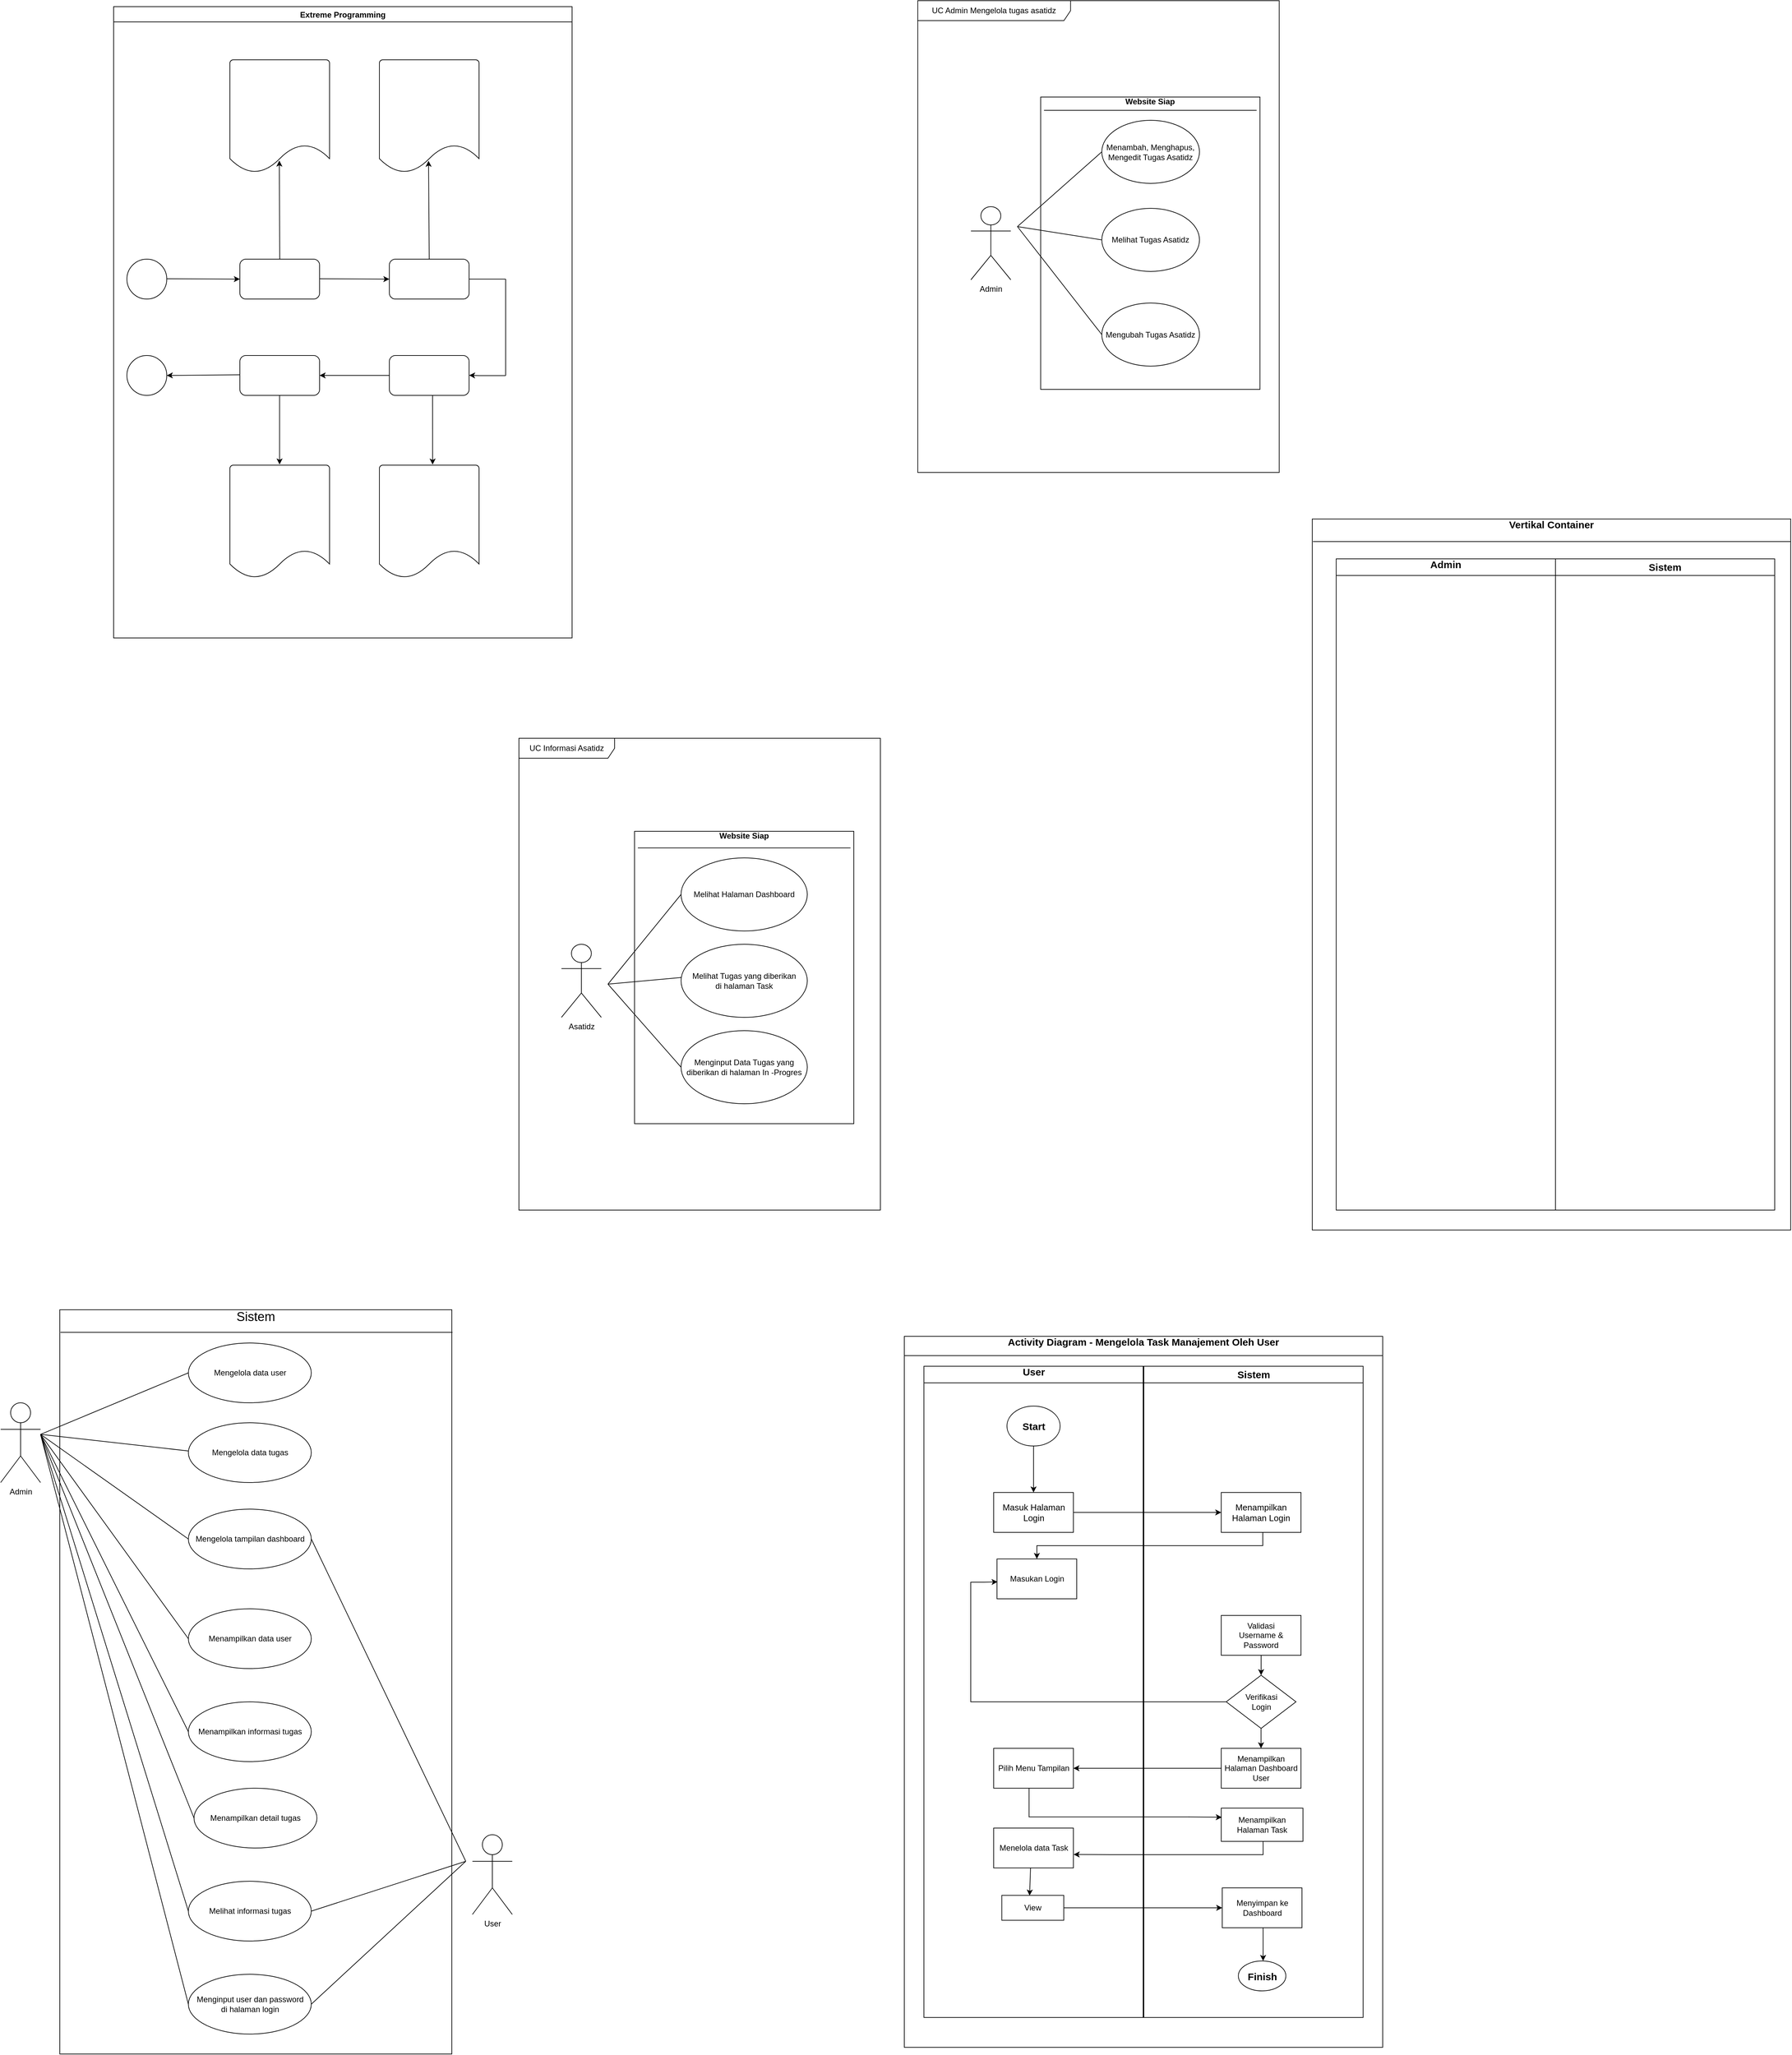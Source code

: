 <mxfile version="24.7.4">
  <diagram name="Halaman-1" id="Dm3Zqgzt0psHoxQfFA3l">
    <mxGraphModel dx="2390" dy="1363" grid="1" gridSize="10" guides="1" tooltips="1" connect="1" arrows="1" fold="1" page="1" pageScale="1" pageWidth="827" pageHeight="1169" math="0" shadow="0">
      <root>
        <mxCell id="0" />
        <mxCell id="1" parent="0" />
        <mxCell id="xzj_mD31JQDkTMwZgoWx-1" value="" style="strokeWidth=1;html=1;shape=mxgraph.flowchart.document2;whiteSpace=wrap;size=0.25;fontStyle=0;" parent="1" vertex="1">
          <mxGeometry x="545" y="299" width="150" height="170" as="geometry" />
        </mxCell>
        <mxCell id="xzj_mD31JQDkTMwZgoWx-2" value="" style="strokeWidth=1;html=1;shape=mxgraph.flowchart.document2;whiteSpace=wrap;size=0.25;" parent="1" vertex="1">
          <mxGeometry x="770" y="299" width="150" height="170" as="geometry" />
        </mxCell>
        <mxCell id="xzj_mD31JQDkTMwZgoWx-4" value="" style="rounded=1;whiteSpace=wrap;html=1;" parent="1" vertex="1">
          <mxGeometry x="560" y="599" width="120" height="60" as="geometry" />
        </mxCell>
        <mxCell id="xzj_mD31JQDkTMwZgoWx-5" value="" style="rounded=1;whiteSpace=wrap;html=1;" parent="1" vertex="1">
          <mxGeometry x="785" y="599" width="120" height="60" as="geometry" />
        </mxCell>
        <mxCell id="xzj_mD31JQDkTMwZgoWx-6" value="" style="ellipse;whiteSpace=wrap;html=1;aspect=fixed;" parent="1" vertex="1">
          <mxGeometry x="390" y="599" width="60" height="60" as="geometry" />
        </mxCell>
        <mxCell id="xzj_mD31JQDkTMwZgoWx-7" value="" style="ellipse;whiteSpace=wrap;html=1;aspect=fixed;" parent="1" vertex="1">
          <mxGeometry x="390" y="744" width="60" height="60" as="geometry" />
        </mxCell>
        <mxCell id="xzj_mD31JQDkTMwZgoWx-8" value="" style="rounded=1;whiteSpace=wrap;html=1;" parent="1" vertex="1">
          <mxGeometry x="560" y="744" width="120" height="60" as="geometry" />
        </mxCell>
        <mxCell id="xzj_mD31JQDkTMwZgoWx-9" value="" style="rounded=1;whiteSpace=wrap;html=1;" parent="1" vertex="1">
          <mxGeometry x="785" y="744" width="120" height="60" as="geometry" />
        </mxCell>
        <mxCell id="xzj_mD31JQDkTMwZgoWx-10" value="" style="strokeWidth=1;html=1;shape=mxgraph.flowchart.document2;whiteSpace=wrap;size=0.25;" parent="1" vertex="1">
          <mxGeometry x="545" y="909" width="150" height="170" as="geometry" />
        </mxCell>
        <mxCell id="xzj_mD31JQDkTMwZgoWx-11" value="" style="strokeWidth=1;html=1;shape=mxgraph.flowchart.document2;whiteSpace=wrap;size=0.25;" parent="1" vertex="1">
          <mxGeometry x="770" y="909" width="150" height="170" as="geometry" />
        </mxCell>
        <mxCell id="xzj_mD31JQDkTMwZgoWx-12" value="" style="endArrow=classic;html=1;rounded=0;exitX=0.5;exitY=0;exitDx=0;exitDy=0;entryX=0.496;entryY=0.892;entryDx=0;entryDy=0;entryPerimeter=0;" parent="1" source="xzj_mD31JQDkTMwZgoWx-4" target="xzj_mD31JQDkTMwZgoWx-1" edge="1">
          <mxGeometry width="50" height="50" relative="1" as="geometry">
            <mxPoint x="619.5" y="589" as="sourcePoint" />
            <mxPoint x="619.5" y="479" as="targetPoint" />
          </mxGeometry>
        </mxCell>
        <mxCell id="xzj_mD31JQDkTMwZgoWx-13" value="" style="endArrow=classic;html=1;rounded=0;exitX=0.5;exitY=0;exitDx=0;exitDy=0;entryX=0.493;entryY=0.894;entryDx=0;entryDy=0;entryPerimeter=0;" parent="1" target="xzj_mD31JQDkTMwZgoWx-2" edge="1">
          <mxGeometry width="50" height="50" relative="1" as="geometry">
            <mxPoint x="845" y="599" as="sourcePoint" />
            <mxPoint x="844.5" y="479" as="targetPoint" />
          </mxGeometry>
        </mxCell>
        <mxCell id="xzj_mD31JQDkTMwZgoWx-15" value="" style="endArrow=classic;html=1;rounded=0;entryX=0;entryY=0.5;entryDx=0;entryDy=0;" parent="1" target="xzj_mD31JQDkTMwZgoWx-4" edge="1">
          <mxGeometry width="50" height="50" relative="1" as="geometry">
            <mxPoint x="450" y="628.5" as="sourcePoint" />
            <mxPoint x="540" y="629" as="targetPoint" />
            <Array as="points" />
          </mxGeometry>
        </mxCell>
        <mxCell id="xzj_mD31JQDkTMwZgoWx-16" value="" style="endArrow=classic;html=1;rounded=0;entryX=0;entryY=0.5;entryDx=0;entryDy=0;" parent="1" target="xzj_mD31JQDkTMwZgoWx-5" edge="1">
          <mxGeometry width="50" height="50" relative="1" as="geometry">
            <mxPoint x="680" y="628.5" as="sourcePoint" />
            <mxPoint x="770" y="629" as="targetPoint" />
            <Array as="points" />
          </mxGeometry>
        </mxCell>
        <mxCell id="xzj_mD31JQDkTMwZgoWx-18" value="" style="endArrow=none;html=1;rounded=0;" parent="1" edge="1">
          <mxGeometry width="50" height="50" relative="1" as="geometry">
            <mxPoint x="905" y="629" as="sourcePoint" />
            <mxPoint x="960" y="629" as="targetPoint" />
          </mxGeometry>
        </mxCell>
        <mxCell id="xzj_mD31JQDkTMwZgoWx-19" value="" style="endArrow=none;html=1;rounded=0;" parent="1" edge="1">
          <mxGeometry width="50" height="50" relative="1" as="geometry">
            <mxPoint x="960" y="629" as="sourcePoint" />
            <mxPoint x="960" y="774" as="targetPoint" />
            <Array as="points">
              <mxPoint x="960" y="718.5" />
              <mxPoint x="960" y="758.5" />
            </Array>
          </mxGeometry>
        </mxCell>
        <mxCell id="xzj_mD31JQDkTMwZgoWx-20" value="" style="endArrow=classic;html=1;rounded=0;entryX=0.999;entryY=0.409;entryDx=0;entryDy=0;entryPerimeter=0;" parent="1" edge="1">
          <mxGeometry width="50" height="50" relative="1" as="geometry">
            <mxPoint x="960.12" y="774.23" as="sourcePoint" />
            <mxPoint x="905.0" y="773.77" as="targetPoint" />
            <Array as="points">
              <mxPoint x="930.12" y="774.23" />
              <mxPoint x="920.12" y="774.23" />
            </Array>
          </mxGeometry>
        </mxCell>
        <mxCell id="xzj_mD31JQDkTMwZgoWx-21" value="" style="endArrow=classic;html=1;rounded=0;exitX=0;exitY=0.5;exitDx=0;exitDy=0;entryX=1;entryY=0.5;entryDx=0;entryDy=0;" parent="1" source="xzj_mD31JQDkTMwZgoWx-9" target="xzj_mD31JQDkTMwZgoWx-8" edge="1">
          <mxGeometry width="50" height="50" relative="1" as="geometry">
            <mxPoint x="740" y="769" as="sourcePoint" />
            <mxPoint x="790" y="719" as="targetPoint" />
          </mxGeometry>
        </mxCell>
        <mxCell id="xzj_mD31JQDkTMwZgoWx-22" value="" style="endArrow=classic;html=1;rounded=0;exitX=0;exitY=0.5;exitDx=0;exitDy=0;entryX=1;entryY=0.5;entryDx=0;entryDy=0;" parent="1" target="xzj_mD31JQDkTMwZgoWx-7" edge="1">
          <mxGeometry width="50" height="50" relative="1" as="geometry">
            <mxPoint x="560" y="773" as="sourcePoint" />
            <mxPoint x="455" y="773" as="targetPoint" />
          </mxGeometry>
        </mxCell>
        <mxCell id="xzj_mD31JQDkTMwZgoWx-23" value="" style="endArrow=classic;html=1;rounded=0;entryX=0.534;entryY=-0.005;entryDx=0;entryDy=0;entryPerimeter=0;" parent="1" target="xzj_mD31JQDkTMwZgoWx-11" edge="1">
          <mxGeometry width="50" height="50" relative="1" as="geometry">
            <mxPoint x="850" y="804" as="sourcePoint" />
            <mxPoint x="850" y="899" as="targetPoint" />
          </mxGeometry>
        </mxCell>
        <mxCell id="xzj_mD31JQDkTMwZgoWx-24" value="" style="endArrow=classic;html=1;rounded=0;entryX=0.534;entryY=-0.005;entryDx=0;entryDy=0;entryPerimeter=0;" parent="1" edge="1">
          <mxGeometry width="50" height="50" relative="1" as="geometry">
            <mxPoint x="619.77" y="804" as="sourcePoint" />
            <mxPoint x="619.77" y="908" as="targetPoint" />
          </mxGeometry>
        </mxCell>
        <mxCell id="xzj_mD31JQDkTMwZgoWx-26" value="Extreme Programming" style="swimlane;" parent="1" vertex="1">
          <mxGeometry x="370" y="219" width="690" height="950" as="geometry" />
        </mxCell>
        <mxCell id="xzj_mD31JQDkTMwZgoWx-40" value="UC Informasi Asatidz" style="shape=umlFrame;whiteSpace=wrap;html=1;pointerEvents=0;width=144;height=30;" parent="1" vertex="1">
          <mxGeometry x="980" y="1320" width="544" height="710" as="geometry" />
        </mxCell>
        <mxCell id="xzj_mD31JQDkTMwZgoWx-41" value="Website Siap" style="verticalAlign=middle;align=center;overflow=fill;html=1;whiteSpace=wrap;fontStyle=1" parent="1" vertex="1">
          <mxGeometry x="1154" y="1460" width="330" height="440" as="geometry" />
        </mxCell>
        <mxCell id="xzj_mD31JQDkTMwZgoWx-42" value="Asatidz" style="shape=umlActor;verticalLabelPosition=bottom;verticalAlign=top;html=1;outlineConnect=0;" parent="1" vertex="1">
          <mxGeometry x="1044" y="1630" width="60" height="110" as="geometry" />
        </mxCell>
        <mxCell id="xzj_mD31JQDkTMwZgoWx-43" value="Melihat Halaman Dashboard" style="ellipse;whiteSpace=wrap;html=1;" parent="1" vertex="1">
          <mxGeometry x="1224" y="1500" width="190" height="110" as="geometry" />
        </mxCell>
        <mxCell id="xzj_mD31JQDkTMwZgoWx-44" value="Melihat Tugas yang diberikan&lt;div&gt;di halaman Task&lt;/div&gt;" style="ellipse;whiteSpace=wrap;html=1;" parent="1" vertex="1">
          <mxGeometry x="1224" y="1630" width="190" height="110" as="geometry" />
        </mxCell>
        <mxCell id="xzj_mD31JQDkTMwZgoWx-45" value="Menginput Data Tugas yang diberikan di halaman In -Progres" style="ellipse;whiteSpace=wrap;html=1;" parent="1" vertex="1">
          <mxGeometry x="1224" y="1760" width="190" height="110" as="geometry" />
        </mxCell>
        <mxCell id="xzj_mD31JQDkTMwZgoWx-46" value="" style="endArrow=none;html=1;rounded=0;entryX=0;entryY=0.5;entryDx=0;entryDy=0;" parent="1" target="xzj_mD31JQDkTMwZgoWx-43" edge="1">
          <mxGeometry width="50" height="50" relative="1" as="geometry">
            <mxPoint x="1114" y="1690" as="sourcePoint" />
            <mxPoint x="1164" y="1640" as="targetPoint" />
          </mxGeometry>
        </mxCell>
        <mxCell id="xzj_mD31JQDkTMwZgoWx-47" value="" style="endArrow=none;html=1;rounded=0;entryX=0;entryY=0.5;entryDx=0;entryDy=0;" parent="1" edge="1">
          <mxGeometry width="50" height="50" relative="1" as="geometry">
            <mxPoint x="1114" y="1690" as="sourcePoint" />
            <mxPoint x="1224" y="1680" as="targetPoint" />
          </mxGeometry>
        </mxCell>
        <mxCell id="xzj_mD31JQDkTMwZgoWx-49" value="" style="endArrow=none;html=1;rounded=0;entryX=0;entryY=0.5;entryDx=0;entryDy=0;" parent="1" target="xzj_mD31JQDkTMwZgoWx-45" edge="1">
          <mxGeometry width="50" height="50" relative="1" as="geometry">
            <mxPoint x="1114" y="1690" as="sourcePoint" />
            <mxPoint x="1224" y="1680" as="targetPoint" />
          </mxGeometry>
        </mxCell>
        <mxCell id="xzj_mD31JQDkTMwZgoWx-50" value="Sistem" style="verticalAlign=middle;align=center;overflow=fill;html=1;whiteSpace=wrap;fontSize=19;horizontal=1;" parent="1" vertex="1">
          <mxGeometry x="289" y="2180" width="590" height="1120" as="geometry" />
        </mxCell>
        <mxCell id="xzj_mD31JQDkTMwZgoWx-54" value="Admin" style="shape=umlActor;verticalLabelPosition=bottom;verticalAlign=top;html=1;outlineConnect=0;" parent="1" vertex="1">
          <mxGeometry x="200" y="2320" width="60" height="120" as="geometry" />
        </mxCell>
        <mxCell id="xzj_mD31JQDkTMwZgoWx-55" value="User" style="shape=umlActor;verticalLabelPosition=bottom;verticalAlign=top;html=1;outlineConnect=0;" parent="1" vertex="1">
          <mxGeometry x="910" y="2970" width="60" height="120" as="geometry" />
        </mxCell>
        <mxCell id="xzj_mD31JQDkTMwZgoWx-57" value="" style="line;strokeWidth=1;fillColor=none;align=left;verticalAlign=middle;spacingTop=-1;spacingLeft=3;spacingRight=3;rotatable=0;labelPosition=right;points=[];portConstraint=eastwest;strokeColor=inherit;" parent="1" vertex="1">
          <mxGeometry x="290" y="2210" width="590" height="8" as="geometry" />
        </mxCell>
        <mxCell id="xzj_mD31JQDkTMwZgoWx-58" value="Mengelola data user" style="ellipse;whiteSpace=wrap;html=1;" parent="1" vertex="1">
          <mxGeometry x="482.5" y="2230" width="185" height="90" as="geometry" />
        </mxCell>
        <mxCell id="xzj_mD31JQDkTMwZgoWx-66" value="Menampilkan data user" style="ellipse;whiteSpace=wrap;html=1;" parent="1" vertex="1">
          <mxGeometry x="482.5" y="2630" width="185" height="90" as="geometry" />
        </mxCell>
        <mxCell id="xzj_mD31JQDkTMwZgoWx-67" value="Mengelola tampilan dashboard" style="ellipse;whiteSpace=wrap;html=1;" parent="1" vertex="1">
          <mxGeometry x="482.5" y="2480" width="185" height="90" as="geometry" />
        </mxCell>
        <mxCell id="xzj_mD31JQDkTMwZgoWx-68" value="Mengelola data tugas" style="ellipse;whiteSpace=wrap;html=1;" parent="1" vertex="1">
          <mxGeometry x="482.5" y="2350" width="185" height="90" as="geometry" />
        </mxCell>
        <mxCell id="xzj_mD31JQDkTMwZgoWx-69" value="Menampilkan informasi tugas" style="ellipse;whiteSpace=wrap;html=1;" parent="1" vertex="1">
          <mxGeometry x="482.5" y="2770" width="185" height="90" as="geometry" />
        </mxCell>
        <mxCell id="xzj_mD31JQDkTMwZgoWx-70" value="Menampilkan detail tugas" style="ellipse;whiteSpace=wrap;html=1;" parent="1" vertex="1">
          <mxGeometry x="491" y="2900" width="185" height="90" as="geometry" />
        </mxCell>
        <mxCell id="xzj_mD31JQDkTMwZgoWx-71" value="Melihat informasi tugas" style="ellipse;whiteSpace=wrap;html=1;" parent="1" vertex="1">
          <mxGeometry x="482.5" y="3040" width="185" height="90" as="geometry" />
        </mxCell>
        <mxCell id="xzj_mD31JQDkTMwZgoWx-72" value="Menginput user dan password&lt;div&gt;di halaman login&lt;/div&gt;" style="ellipse;whiteSpace=wrap;html=1;" parent="1" vertex="1">
          <mxGeometry x="482.5" y="3180" width="185" height="90" as="geometry" />
        </mxCell>
        <mxCell id="xzj_mD31JQDkTMwZgoWx-78" value="" style="endArrow=none;html=1;rounded=0;entryX=0;entryY=0.5;entryDx=0;entryDy=0;" parent="1" source="xzj_mD31JQDkTMwZgoWx-54" target="xzj_mD31JQDkTMwZgoWx-58" edge="1">
          <mxGeometry width="50" height="50" relative="1" as="geometry">
            <mxPoint x="270" y="2390" as="sourcePoint" />
            <mxPoint x="320" y="2340" as="targetPoint" />
          </mxGeometry>
        </mxCell>
        <mxCell id="xzj_mD31JQDkTMwZgoWx-79" value="" style="endArrow=none;html=1;rounded=0;entryX=0;entryY=0.5;entryDx=0;entryDy=0;" parent="1" edge="1">
          <mxGeometry width="50" height="50" relative="1" as="geometry">
            <mxPoint x="260" y="2367.5" as="sourcePoint" />
            <mxPoint x="482.5" y="2392.5" as="targetPoint" />
            <Array as="points" />
          </mxGeometry>
        </mxCell>
        <mxCell id="xzj_mD31JQDkTMwZgoWx-80" value="" style="endArrow=none;html=1;rounded=0;entryX=0;entryY=0.5;entryDx=0;entryDy=0;" parent="1" target="xzj_mD31JQDkTMwZgoWx-67" edge="1">
          <mxGeometry width="50" height="50" relative="1" as="geometry">
            <mxPoint x="260" y="2367.5" as="sourcePoint" />
            <mxPoint x="482.5" y="2392.5" as="targetPoint" />
            <Array as="points" />
          </mxGeometry>
        </mxCell>
        <mxCell id="xzj_mD31JQDkTMwZgoWx-81" value="" style="endArrow=none;html=1;rounded=0;entryX=0;entryY=0.5;entryDx=0;entryDy=0;" parent="1" target="xzj_mD31JQDkTMwZgoWx-66" edge="1">
          <mxGeometry width="50" height="50" relative="1" as="geometry">
            <mxPoint x="260" y="2367.5" as="sourcePoint" />
            <mxPoint x="482.5" y="2392.5" as="targetPoint" />
            <Array as="points" />
          </mxGeometry>
        </mxCell>
        <mxCell id="xzj_mD31JQDkTMwZgoWx-83" value="" style="endArrow=none;html=1;rounded=0;entryX=0;entryY=0.5;entryDx=0;entryDy=0;" parent="1" target="xzj_mD31JQDkTMwZgoWx-69" edge="1">
          <mxGeometry width="50" height="50" relative="1" as="geometry">
            <mxPoint x="260" y="2367.5" as="sourcePoint" />
            <mxPoint x="482.5" y="2392.5" as="targetPoint" />
            <Array as="points" />
          </mxGeometry>
        </mxCell>
        <mxCell id="xzj_mD31JQDkTMwZgoWx-84" value="" style="endArrow=none;html=1;rounded=0;entryX=0;entryY=0.5;entryDx=0;entryDy=0;" parent="1" target="xzj_mD31JQDkTMwZgoWx-70" edge="1">
          <mxGeometry width="50" height="50" relative="1" as="geometry">
            <mxPoint x="260" y="2367.5" as="sourcePoint" />
            <mxPoint x="482.5" y="2392.5" as="targetPoint" />
            <Array as="points" />
          </mxGeometry>
        </mxCell>
        <mxCell id="xzj_mD31JQDkTMwZgoWx-85" value="" style="endArrow=none;html=1;rounded=0;entryX=0;entryY=0.5;entryDx=0;entryDy=0;" parent="1" target="xzj_mD31JQDkTMwZgoWx-71" edge="1">
          <mxGeometry width="50" height="50" relative="1" as="geometry">
            <mxPoint x="260" y="2367.5" as="sourcePoint" />
            <mxPoint x="482.5" y="2392.5" as="targetPoint" />
            <Array as="points" />
          </mxGeometry>
        </mxCell>
        <mxCell id="xzj_mD31JQDkTMwZgoWx-86" value="" style="endArrow=none;html=1;rounded=0;entryX=0;entryY=0.5;entryDx=0;entryDy=0;" parent="1" target="xzj_mD31JQDkTMwZgoWx-72" edge="1">
          <mxGeometry width="50" height="50" relative="1" as="geometry">
            <mxPoint x="260" y="2367.5" as="sourcePoint" />
            <mxPoint x="482.5" y="2392.5" as="targetPoint" />
            <Array as="points" />
          </mxGeometry>
        </mxCell>
        <mxCell id="xzj_mD31JQDkTMwZgoWx-87" value="" style="endArrow=none;html=1;rounded=0;entryX=1;entryY=0.5;entryDx=0;entryDy=0;" parent="1" target="xzj_mD31JQDkTMwZgoWx-67" edge="1">
          <mxGeometry width="50" height="50" relative="1" as="geometry">
            <mxPoint x="900" y="3010" as="sourcePoint" />
            <mxPoint x="950" y="2960" as="targetPoint" />
          </mxGeometry>
        </mxCell>
        <mxCell id="xzj_mD31JQDkTMwZgoWx-88" value="" style="endArrow=none;html=1;rounded=0;entryX=1;entryY=0.5;entryDx=0;entryDy=0;" parent="1" target="xzj_mD31JQDkTMwZgoWx-71" edge="1">
          <mxGeometry width="50" height="50" relative="1" as="geometry">
            <mxPoint x="900" y="3010" as="sourcePoint" />
            <mxPoint x="668" y="2528" as="targetPoint" />
          </mxGeometry>
        </mxCell>
        <mxCell id="xzj_mD31JQDkTMwZgoWx-90" value="" style="endArrow=none;html=1;rounded=0;entryX=1;entryY=0.5;entryDx=0;entryDy=0;" parent="1" target="xzj_mD31JQDkTMwZgoWx-72" edge="1">
          <mxGeometry width="50" height="50" relative="1" as="geometry">
            <mxPoint x="900" y="3010" as="sourcePoint" />
            <mxPoint x="668" y="3085" as="targetPoint" />
          </mxGeometry>
        </mxCell>
        <mxCell id="xzj_mD31JQDkTMwZgoWx-91" value="UC Admin Mengelola tugas asatidz" style="shape=umlFrame;whiteSpace=wrap;html=1;pointerEvents=0;width=230;height=30;" parent="1" vertex="1">
          <mxGeometry x="1580.25" y="210" width="544" height="710" as="geometry" />
        </mxCell>
        <mxCell id="xzj_mD31JQDkTMwZgoWx-92" value="Website Siap" style="verticalAlign=middle;align=center;overflow=fill;html=1;whiteSpace=wrap;fontSize=12;fontStyle=1" parent="1" vertex="1">
          <mxGeometry x="1765.25" y="355" width="330" height="440" as="geometry" />
        </mxCell>
        <mxCell id="xzj_mD31JQDkTMwZgoWx-93" value="Admin" style="shape=umlActor;verticalLabelPosition=bottom;verticalAlign=top;html=1;outlineConnect=0;" parent="1" vertex="1">
          <mxGeometry x="1660.25" y="520" width="60" height="110" as="geometry" />
        </mxCell>
        <mxCell id="xzj_mD31JQDkTMwZgoWx-94" value="Menambah, Menghapus,&lt;div&gt;Mengedit Tugas Asatidz&lt;/div&gt;" style="ellipse;whiteSpace=wrap;html=1;" parent="1" vertex="1">
          <mxGeometry x="1857.25" y="390" width="147" height="95" as="geometry" />
        </mxCell>
        <mxCell id="xzj_mD31JQDkTMwZgoWx-97" value="Melihat Tugas Asatidz" style="ellipse;whiteSpace=wrap;html=1;" parent="1" vertex="1">
          <mxGeometry x="1857.25" y="522.5" width="147" height="95" as="geometry" />
        </mxCell>
        <mxCell id="xzj_mD31JQDkTMwZgoWx-98" value="Mengubah Tugas Asatidz" style="ellipse;whiteSpace=wrap;html=1;" parent="1" vertex="1">
          <mxGeometry x="1857.25" y="665" width="147" height="95" as="geometry" />
        </mxCell>
        <mxCell id="xzj_mD31JQDkTMwZgoWx-100" value="" style="line;strokeWidth=1;fillColor=none;align=left;verticalAlign=middle;spacingTop=-1;spacingLeft=3;spacingRight=3;rotatable=0;labelPosition=right;points=[];portConstraint=eastwest;strokeColor=inherit;" parent="1" vertex="1">
          <mxGeometry x="1770.25" y="370" width="320" height="10" as="geometry" />
        </mxCell>
        <mxCell id="xzj_mD31JQDkTMwZgoWx-103" value="" style="line;strokeWidth=1;fillColor=none;align=left;verticalAlign=middle;spacingTop=-1;spacingLeft=3;spacingRight=3;rotatable=0;labelPosition=right;points=[];portConstraint=eastwest;strokeColor=inherit;" parent="1" vertex="1">
          <mxGeometry x="1159" y="1480" width="320" height="10" as="geometry" />
        </mxCell>
        <mxCell id="xzj_mD31JQDkTMwZgoWx-104" value="" style="endArrow=none;html=1;rounded=0;entryX=0;entryY=0.5;entryDx=0;entryDy=0;" parent="1" target="xzj_mD31JQDkTMwZgoWx-94" edge="1">
          <mxGeometry width="50" height="50" relative="1" as="geometry">
            <mxPoint x="1730.25" y="550" as="sourcePoint" />
            <mxPoint x="1780.25" y="500" as="targetPoint" />
          </mxGeometry>
        </mxCell>
        <mxCell id="xzj_mD31JQDkTMwZgoWx-105" value="" style="endArrow=none;html=1;rounded=0;entryX=0;entryY=0.5;entryDx=0;entryDy=0;" parent="1" target="xzj_mD31JQDkTMwZgoWx-97" edge="1">
          <mxGeometry width="50" height="50" relative="1" as="geometry">
            <mxPoint x="1730.25" y="550" as="sourcePoint" />
            <mxPoint x="1857.25" y="440" as="targetPoint" />
          </mxGeometry>
        </mxCell>
        <mxCell id="xzj_mD31JQDkTMwZgoWx-106" value="" style="endArrow=none;html=1;rounded=0;entryX=0;entryY=0.5;entryDx=0;entryDy=0;" parent="1" target="xzj_mD31JQDkTMwZgoWx-98" edge="1">
          <mxGeometry width="50" height="50" relative="1" as="geometry">
            <mxPoint x="1730.25" y="550" as="sourcePoint" />
            <mxPoint x="1857.25" y="570" as="targetPoint" />
          </mxGeometry>
        </mxCell>
        <mxCell id="xzj_mD31JQDkTMwZgoWx-107" value="Activity Diagram - Mengelola Task Manajement Oleh User" style="verticalAlign=middle;align=center;overflow=fill;html=1;whiteSpace=wrap;fontStyle=1;fontSize=15;" parent="1" vertex="1">
          <mxGeometry x="1560" y="2220" width="720" height="1070" as="geometry" />
        </mxCell>
        <mxCell id="xzj_mD31JQDkTMwZgoWx-108" value="" style="line;strokeWidth=1;fillColor=none;align=left;verticalAlign=middle;spacingTop=-1;spacingLeft=3;spacingRight=3;rotatable=0;labelPosition=right;points=[];portConstraint=eastwest;strokeColor=inherit;" parent="1" vertex="1">
          <mxGeometry x="1560" y="2245" width="719.5" height="8" as="geometry" />
        </mxCell>
        <mxCell id="xzj_mD31JQDkTMwZgoWx-109" value="User" style="verticalAlign=top;align=center;overflow=fill;html=1;whiteSpace=wrap;fontStyle=1;fontSize=15;" parent="1" vertex="1">
          <mxGeometry x="1589.5" y="2265" width="330" height="980" as="geometry" />
        </mxCell>
        <mxCell id="xzj_mD31JQDkTMwZgoWx-110" value="&lt;p style=&quot;margin: 4px 0px 0px; font-size: 15px;&quot;&gt;&lt;span style=&quot;font-size: 15px;&quot;&gt;Sistem&lt;/span&gt;&lt;/p&gt;" style="verticalAlign=top;align=center;overflow=fill;html=1;whiteSpace=wrap;fontStyle=1;fontSize=15;" parent="1" vertex="1">
          <mxGeometry x="1920.5" y="2265" width="330" height="980" as="geometry" />
        </mxCell>
        <mxCell id="xzj_mD31JQDkTMwZgoWx-111" value="" style="line;strokeWidth=1;fillColor=none;align=center;verticalAlign=middle;spacingTop=-1;spacingLeft=3;spacingRight=3;rotatable=0;labelPosition=right;points=[];portConstraint=eastwest;strokeColor=inherit;" parent="1" vertex="1">
          <mxGeometry x="1589.5" y="2286" width="330" height="8" as="geometry" />
        </mxCell>
        <mxCell id="xzj_mD31JQDkTMwZgoWx-112" value="" style="line;strokeWidth=1;fillColor=none;align=center;verticalAlign=middle;spacingTop=-1;spacingLeft=3;spacingRight=3;rotatable=0;labelPosition=right;points=[];portConstraint=eastwest;strokeColor=inherit;" parent="1" vertex="1">
          <mxGeometry x="1920.5" y="2286" width="330" height="8" as="geometry" />
        </mxCell>
        <mxCell id="xzj_mD31JQDkTMwZgoWx-114" value="Start" style="ellipse;whiteSpace=wrap;html=1;fontSize=15;fontStyle=1" parent="1" vertex="1">
          <mxGeometry x="1714.5" y="2325" width="80" height="60" as="geometry" />
        </mxCell>
        <mxCell id="xzj_mD31JQDkTMwZgoWx-115" value="Masuk Halaman Login" style="rounded=0;whiteSpace=wrap;html=1;fontSize=13;" parent="1" vertex="1">
          <mxGeometry x="1694.5" y="2455" width="120" height="60" as="geometry" />
        </mxCell>
        <mxCell id="xzj_mD31JQDkTMwZgoWx-116" value="" style="endArrow=classic;html=1;rounded=0;entryX=0.5;entryY=0;entryDx=0;entryDy=0;exitX=0.5;exitY=1;exitDx=0;exitDy=0;" parent="1" source="xzj_mD31JQDkTMwZgoWx-114" target="xzj_mD31JQDkTMwZgoWx-115" edge="1">
          <mxGeometry width="50" height="50" relative="1" as="geometry">
            <mxPoint x="1749.5" y="2405" as="sourcePoint" />
            <mxPoint x="1799.5" y="2355" as="targetPoint" />
          </mxGeometry>
        </mxCell>
        <mxCell id="xzj_mD31JQDkTMwZgoWx-117" value="Menampilkan Halaman Login" style="rounded=0;whiteSpace=wrap;html=1;fontSize=13;" parent="1" vertex="1">
          <mxGeometry x="2037" y="2455" width="120" height="60" as="geometry" />
        </mxCell>
        <mxCell id="xzj_mD31JQDkTMwZgoWx-118" value="" style="endArrow=classic;html=1;rounded=0;exitX=1;exitY=0.5;exitDx=0;exitDy=0;entryX=0;entryY=0.5;entryDx=0;entryDy=0;" parent="1" source="xzj_mD31JQDkTMwZgoWx-115" target="xzj_mD31JQDkTMwZgoWx-117" edge="1">
          <mxGeometry width="50" height="50" relative="1" as="geometry">
            <mxPoint x="1819.5" y="2505" as="sourcePoint" />
            <mxPoint x="1869.5" y="2455" as="targetPoint" />
          </mxGeometry>
        </mxCell>
        <mxCell id="xzj_mD31JQDkTMwZgoWx-119" value="Masukan Login" style="rounded=0;whiteSpace=wrap;html=1;" parent="1" vertex="1">
          <mxGeometry x="1699.5" y="2555" width="120" height="60" as="geometry" />
        </mxCell>
        <mxCell id="xzj_mD31JQDkTMwZgoWx-120" value="Validasi&lt;div&gt;Username &amp;amp;&lt;/div&gt;&lt;div&gt;Password&lt;/div&gt;" style="rounded=0;whiteSpace=wrap;html=1;" parent="1" vertex="1">
          <mxGeometry x="2037" y="2640" width="120" height="60" as="geometry" />
        </mxCell>
        <mxCell id="xzj_mD31JQDkTMwZgoWx-121" value="Verifikasi&lt;div&gt;Login&lt;/div&gt;" style="rhombus;whiteSpace=wrap;html=1;" parent="1" vertex="1">
          <mxGeometry x="2044.5" y="2730" width="105" height="80" as="geometry" />
        </mxCell>
        <mxCell id="xzj_mD31JQDkTMwZgoWx-122" value="Menampilkan Halaman Dashboard&lt;div&gt;User&lt;/div&gt;" style="rounded=0;whiteSpace=wrap;html=1;" parent="1" vertex="1">
          <mxGeometry x="2037" y="2840" width="120" height="60" as="geometry" />
        </mxCell>
        <mxCell id="xzj_mD31JQDkTMwZgoWx-123" value="Pilih Menu Tampilan" style="rounded=0;whiteSpace=wrap;html=1;" parent="1" vertex="1">
          <mxGeometry x="1694.5" y="2840" width="120" height="60" as="geometry" />
        </mxCell>
        <mxCell id="xzj_mD31JQDkTMwZgoWx-140" value="Menampilkan Halaman Task" style="rounded=0;whiteSpace=wrap;html=1;" parent="1" vertex="1">
          <mxGeometry x="2037" y="2930" width="123" height="50" as="geometry" />
        </mxCell>
        <mxCell id="xzj_mD31JQDkTMwZgoWx-148" value="Menyimpan ke Dashboard" style="rounded=0;whiteSpace=wrap;html=1;" parent="1" vertex="1">
          <mxGeometry x="2038.5" y="3050" width="120" height="60" as="geometry" />
        </mxCell>
        <mxCell id="xzj_mD31JQDkTMwZgoWx-150" value="&lt;span style=&quot;font-size: 15px;&quot;&gt;Finish&lt;/span&gt;" style="ellipse;whiteSpace=wrap;html=1;fontSize=15;fontStyle=1" parent="1" vertex="1">
          <mxGeometry x="2062.75" y="3160" width="71.5" height="45" as="geometry" />
        </mxCell>
        <mxCell id="xzj_mD31JQDkTMwZgoWx-151" value="" style="shape=partialRectangle;whiteSpace=wrap;html=1;top=0;left=0;fillColor=none;" parent="1" vertex="1">
          <mxGeometry x="1759.5" y="2515" width="340" height="20" as="geometry" />
        </mxCell>
        <mxCell id="xzj_mD31JQDkTMwZgoWx-155" value="" style="endArrow=classic;html=1;rounded=0;entryX=0.5;entryY=0;entryDx=0;entryDy=0;" parent="1" target="xzj_mD31JQDkTMwZgoWx-119" edge="1">
          <mxGeometry width="50" height="50" relative="1" as="geometry">
            <mxPoint x="1759.5" y="2535" as="sourcePoint" />
            <mxPoint x="1809.5" y="2485" as="targetPoint" />
          </mxGeometry>
        </mxCell>
        <mxCell id="a-gwB_9eSlk4b_seijDv-6" value="Menelola data Task" style="rounded=0;whiteSpace=wrap;html=1;" vertex="1" parent="1">
          <mxGeometry x="1694.5" y="2960" width="120" height="60" as="geometry" />
        </mxCell>
        <mxCell id="a-gwB_9eSlk4b_seijDv-9" value="View" style="rounded=0;whiteSpace=wrap;html=1;" vertex="1" parent="1">
          <mxGeometry x="1706.75" y="3061.25" width="93.25" height="37.5" as="geometry" />
        </mxCell>
        <mxCell id="a-gwB_9eSlk4b_seijDv-16" value="" style="endArrow=classic;html=1;rounded=0;entryX=0.5;entryY=0;entryDx=0;entryDy=0;exitX=0.5;exitY=1;exitDx=0;exitDy=0;" edge="1" parent="1" source="xzj_mD31JQDkTMwZgoWx-120" target="xzj_mD31JQDkTMwZgoWx-121">
          <mxGeometry width="50" height="50" relative="1" as="geometry">
            <mxPoint x="2099.5" y="2700" as="sourcePoint" />
            <mxPoint x="2149.5" y="2650" as="targetPoint" />
          </mxGeometry>
        </mxCell>
        <mxCell id="a-gwB_9eSlk4b_seijDv-17" value="" style="endArrow=classic;html=1;rounded=0;entryX=0.5;entryY=0;entryDx=0;entryDy=0;exitX=0.5;exitY=1;exitDx=0;exitDy=0;" edge="1" parent="1">
          <mxGeometry width="50" height="50" relative="1" as="geometry">
            <mxPoint x="2096.88" y="2810" as="sourcePoint" />
            <mxPoint x="2096.88" y="2840" as="targetPoint" />
          </mxGeometry>
        </mxCell>
        <mxCell id="a-gwB_9eSlk4b_seijDv-18" value="" style="line;strokeWidth=1;rotatable=0;dashed=0;labelPosition=right;align=left;verticalAlign=middle;spacingTop=0;spacingLeft=6;points=[];portConstraint=eastwest;" vertex="1" parent="1">
          <mxGeometry x="1660" y="2765" width="384.5" height="10" as="geometry" />
        </mxCell>
        <mxCell id="a-gwB_9eSlk4b_seijDv-20" value="" style="shape=partialRectangle;whiteSpace=wrap;html=1;bottom=0;right=0;fillColor=none;" vertex="1" parent="1">
          <mxGeometry x="1660" y="2590" width="20" height="180" as="geometry" />
        </mxCell>
        <mxCell id="a-gwB_9eSlk4b_seijDv-22" value="" style="endArrow=classic;html=1;rounded=0;exitX=1;exitY=0;exitDx=0;exitDy=0;entryX=0.008;entryY=0.574;entryDx=0;entryDy=0;entryPerimeter=0;" edge="1" parent="1" source="a-gwB_9eSlk4b_seijDv-20" target="xzj_mD31JQDkTMwZgoWx-119">
          <mxGeometry width="50" height="50" relative="1" as="geometry">
            <mxPoint x="1650" y="2630" as="sourcePoint" />
            <mxPoint x="1700" y="2580" as="targetPoint" />
          </mxGeometry>
        </mxCell>
        <mxCell id="a-gwB_9eSlk4b_seijDv-23" value="" style="endArrow=classic;html=1;rounded=0;entryX=1;entryY=0.5;entryDx=0;entryDy=0;" edge="1" parent="1" target="xzj_mD31JQDkTMwZgoWx-123">
          <mxGeometry width="50" height="50" relative="1" as="geometry">
            <mxPoint x="2037" y="2870" as="sourcePoint" />
            <mxPoint x="2087" y="2820" as="targetPoint" />
          </mxGeometry>
        </mxCell>
        <mxCell id="a-gwB_9eSlk4b_seijDv-24" value="" style="shape=partialRectangle;whiteSpace=wrap;html=1;top=0;left=0;fillColor=none;rotation=90;" vertex="1" parent="1">
          <mxGeometry x="1846.63" y="2801.63" width="42.75" height="240.5" as="geometry" />
        </mxCell>
        <mxCell id="a-gwB_9eSlk4b_seijDv-25" value="" style="endArrow=classic;html=1;rounded=0;exitX=1;exitY=0;exitDx=0;exitDy=0;entryX=0.007;entryY=0.275;entryDx=0;entryDy=0;entryPerimeter=0;" edge="1" parent="1" source="a-gwB_9eSlk4b_seijDv-24" target="xzj_mD31JQDkTMwZgoWx-140">
          <mxGeometry width="50" height="50" relative="1" as="geometry">
            <mxPoint x="1990" y="2990" as="sourcePoint" />
            <mxPoint x="2040" y="2940" as="targetPoint" />
          </mxGeometry>
        </mxCell>
        <mxCell id="a-gwB_9eSlk4b_seijDv-26" value="" style="shape=partialRectangle;whiteSpace=wrap;html=1;top=0;left=0;fillColor=none;" vertex="1" parent="1">
          <mxGeometry x="1870" y="2980" width="230" height="20" as="geometry" />
        </mxCell>
        <mxCell id="a-gwB_9eSlk4b_seijDv-27" value="" style="endArrow=classic;html=1;rounded=0;entryX=1.003;entryY=0.662;entryDx=0;entryDy=0;entryPerimeter=0;" edge="1" parent="1" target="a-gwB_9eSlk4b_seijDv-6">
          <mxGeometry width="50" height="50" relative="1" as="geometry">
            <mxPoint x="1870" y="3000" as="sourcePoint" />
            <mxPoint x="1820" y="3000" as="targetPoint" />
          </mxGeometry>
        </mxCell>
        <mxCell id="a-gwB_9eSlk4b_seijDv-28" value="" style="endArrow=classic;html=1;rounded=0;entryX=0.448;entryY=0.009;entryDx=0;entryDy=0;entryPerimeter=0;" edge="1" parent="1" target="a-gwB_9eSlk4b_seijDv-9">
          <mxGeometry width="50" height="50" relative="1" as="geometry">
            <mxPoint x="1750" y="3020" as="sourcePoint" />
            <mxPoint x="1800" y="2970" as="targetPoint" />
          </mxGeometry>
        </mxCell>
        <mxCell id="a-gwB_9eSlk4b_seijDv-29" value="" style="endArrow=classic;html=1;rounded=0;entryX=0;entryY=0.5;entryDx=0;entryDy=0;" edge="1" parent="1" target="xzj_mD31JQDkTMwZgoWx-148">
          <mxGeometry width="50" height="50" relative="1" as="geometry">
            <mxPoint x="1800" y="3080" as="sourcePoint" />
            <mxPoint x="1850" y="3030" as="targetPoint" />
          </mxGeometry>
        </mxCell>
        <mxCell id="a-gwB_9eSlk4b_seijDv-30" value="" style="endArrow=classic;html=1;rounded=0;" edge="1" parent="1">
          <mxGeometry width="50" height="50" relative="1" as="geometry">
            <mxPoint x="2100" y="3110" as="sourcePoint" />
            <mxPoint x="2100" y="3160" as="targetPoint" />
          </mxGeometry>
        </mxCell>
        <mxCell id="a-gwB_9eSlk4b_seijDv-31" value="Vertikal Container" style="verticalAlign=middle;align=center;overflow=fill;html=1;whiteSpace=wrap;fontStyle=1;fontSize=15;" vertex="1" parent="1">
          <mxGeometry x="2174" y="990" width="720" height="1070" as="geometry" />
        </mxCell>
        <mxCell id="a-gwB_9eSlk4b_seijDv-32" value="" style="line;strokeWidth=1;fillColor=none;align=left;verticalAlign=middle;spacingTop=-1;spacingLeft=3;spacingRight=3;rotatable=0;labelPosition=right;points=[];portConstraint=eastwest;strokeColor=inherit;" vertex="1" parent="1">
          <mxGeometry x="2175" y="1020" width="719.5" height="8" as="geometry" />
        </mxCell>
        <mxCell id="a-gwB_9eSlk4b_seijDv-33" value="Admin" style="verticalAlign=top;align=center;overflow=fill;html=1;whiteSpace=wrap;fontStyle=1;fontSize=15;" vertex="1" parent="1">
          <mxGeometry x="2210" y="1050" width="330" height="980" as="geometry" />
        </mxCell>
        <mxCell id="a-gwB_9eSlk4b_seijDv-34" value="&lt;p style=&quot;margin: 4px 0px 0px; font-size: 15px;&quot;&gt;&lt;span style=&quot;font-size: 15px;&quot;&gt;Sistem&lt;/span&gt;&lt;/p&gt;" style="verticalAlign=top;align=center;overflow=fill;html=1;whiteSpace=wrap;fontStyle=1;fontSize=15;" vertex="1" parent="1">
          <mxGeometry x="2540" y="1050" width="330" height="980" as="geometry" />
        </mxCell>
        <mxCell id="a-gwB_9eSlk4b_seijDv-35" value="" style="line;strokeWidth=1;fillColor=none;align=center;verticalAlign=middle;spacingTop=-1;spacingLeft=3;spacingRight=3;rotatable=0;labelPosition=right;points=[];portConstraint=eastwest;strokeColor=inherit;" vertex="1" parent="1">
          <mxGeometry x="2210" y="1071" width="330" height="8" as="geometry" />
        </mxCell>
        <mxCell id="a-gwB_9eSlk4b_seijDv-36" value="" style="line;strokeWidth=1;fillColor=none;align=center;verticalAlign=middle;spacingTop=-1;spacingLeft=3;spacingRight=3;rotatable=0;labelPosition=right;points=[];portConstraint=eastwest;strokeColor=inherit;" vertex="1" parent="1">
          <mxGeometry x="2540" y="1071" width="330" height="8" as="geometry" />
        </mxCell>
      </root>
    </mxGraphModel>
  </diagram>
</mxfile>
